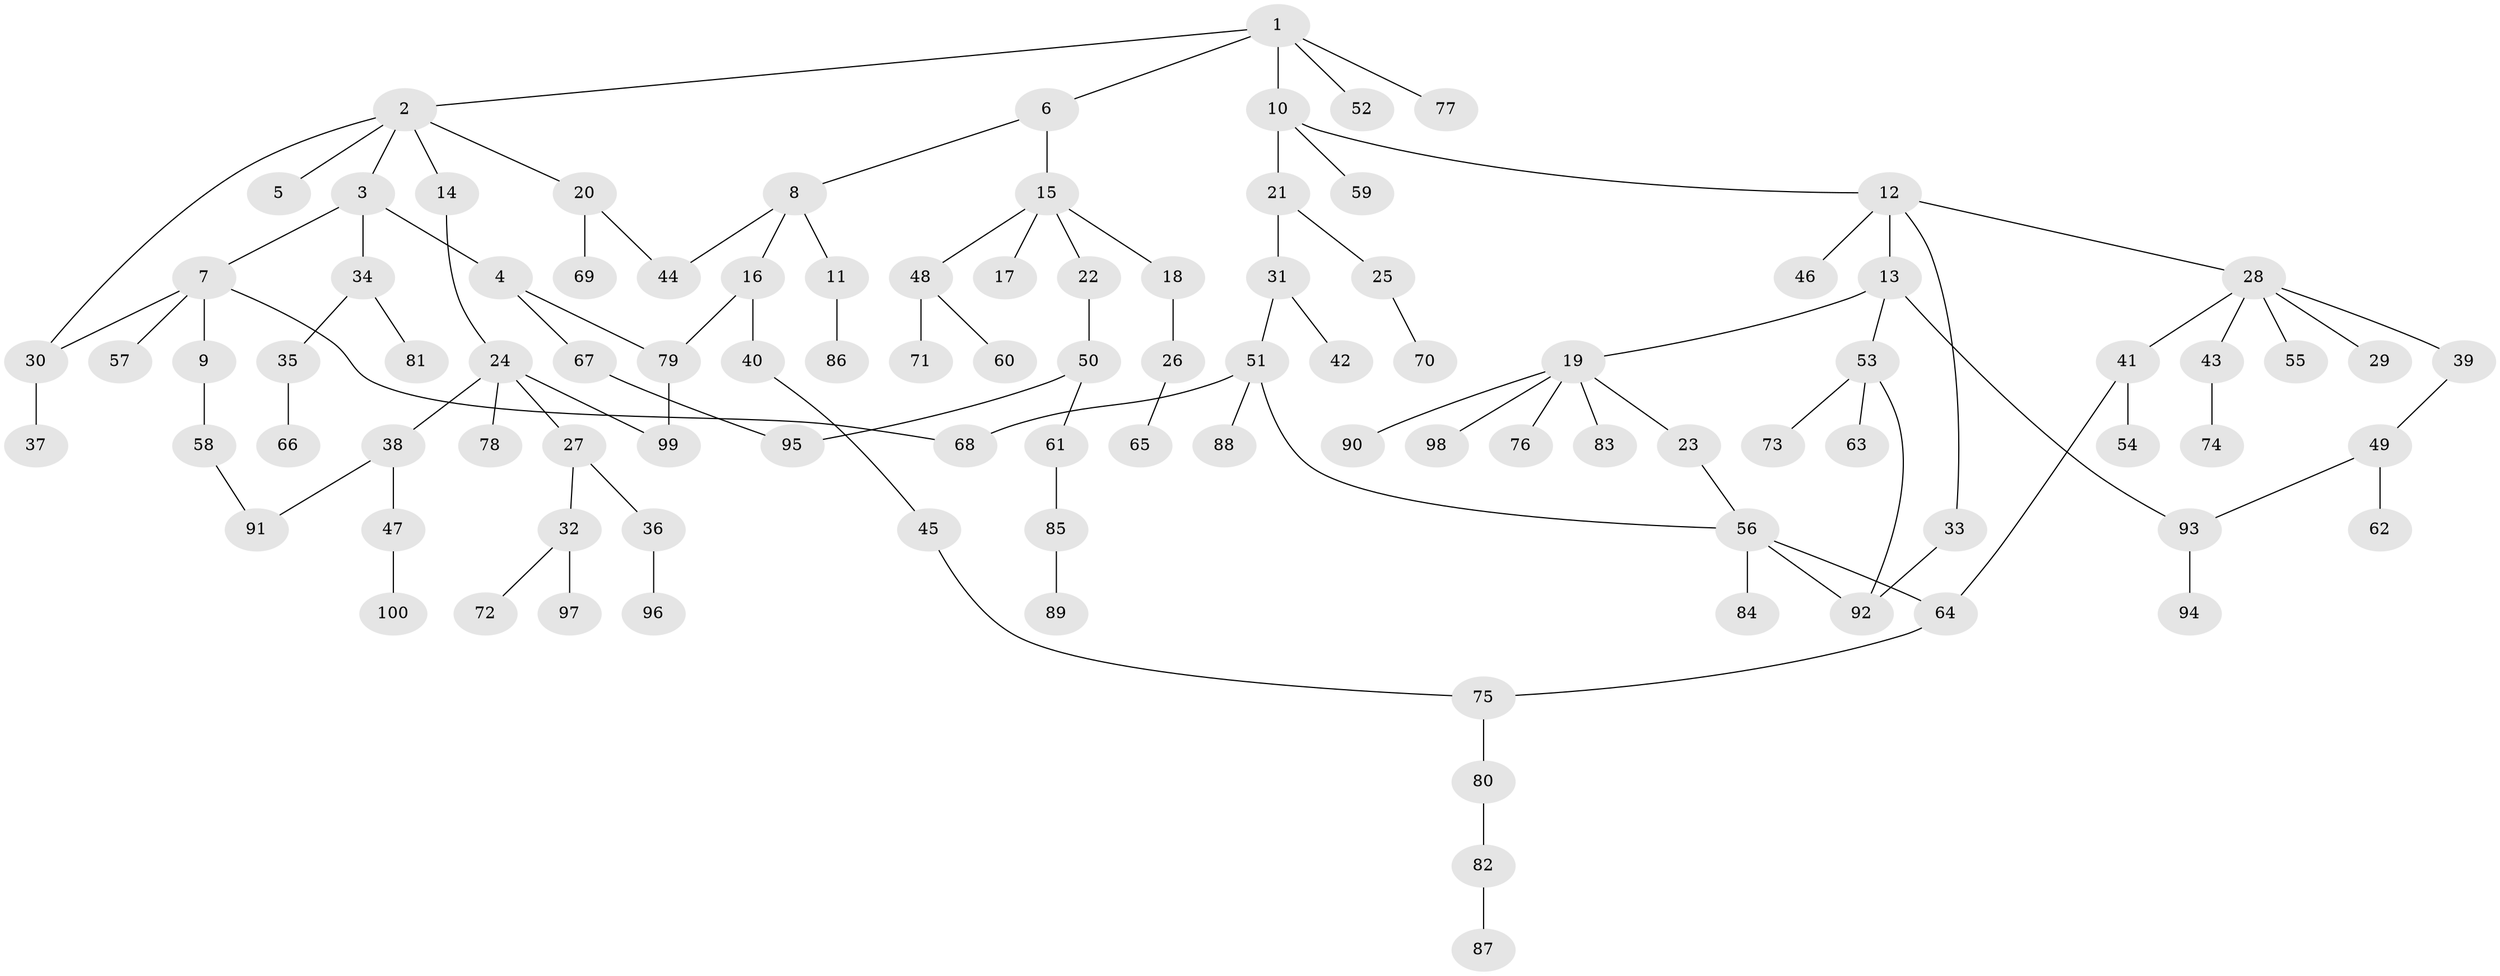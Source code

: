 // coarse degree distribution, {4: 0.058823529411764705, 6: 0.058823529411764705, 7: 0.029411764705882353, 1: 0.45588235294117646, 3: 0.1323529411764706, 5: 0.058823529411764705, 2: 0.20588235294117646}
// Generated by graph-tools (version 1.1) at 2025/23/03/03/25 07:23:33]
// undirected, 100 vertices, 112 edges
graph export_dot {
graph [start="1"]
  node [color=gray90,style=filled];
  1;
  2;
  3;
  4;
  5;
  6;
  7;
  8;
  9;
  10;
  11;
  12;
  13;
  14;
  15;
  16;
  17;
  18;
  19;
  20;
  21;
  22;
  23;
  24;
  25;
  26;
  27;
  28;
  29;
  30;
  31;
  32;
  33;
  34;
  35;
  36;
  37;
  38;
  39;
  40;
  41;
  42;
  43;
  44;
  45;
  46;
  47;
  48;
  49;
  50;
  51;
  52;
  53;
  54;
  55;
  56;
  57;
  58;
  59;
  60;
  61;
  62;
  63;
  64;
  65;
  66;
  67;
  68;
  69;
  70;
  71;
  72;
  73;
  74;
  75;
  76;
  77;
  78;
  79;
  80;
  81;
  82;
  83;
  84;
  85;
  86;
  87;
  88;
  89;
  90;
  91;
  92;
  93;
  94;
  95;
  96;
  97;
  98;
  99;
  100;
  1 -- 2;
  1 -- 6;
  1 -- 10;
  1 -- 52;
  1 -- 77;
  2 -- 3;
  2 -- 5;
  2 -- 14;
  2 -- 20;
  2 -- 30;
  3 -- 4;
  3 -- 7;
  3 -- 34;
  4 -- 67;
  4 -- 79;
  6 -- 8;
  6 -- 15;
  7 -- 9;
  7 -- 30;
  7 -- 57;
  7 -- 68;
  8 -- 11;
  8 -- 16;
  8 -- 44;
  9 -- 58;
  10 -- 12;
  10 -- 21;
  10 -- 59;
  11 -- 86;
  12 -- 13;
  12 -- 28;
  12 -- 33;
  12 -- 46;
  13 -- 19;
  13 -- 53;
  13 -- 93;
  14 -- 24;
  15 -- 17;
  15 -- 18;
  15 -- 22;
  15 -- 48;
  16 -- 40;
  16 -- 79;
  18 -- 26;
  19 -- 23;
  19 -- 76;
  19 -- 83;
  19 -- 90;
  19 -- 98;
  20 -- 44;
  20 -- 69;
  21 -- 25;
  21 -- 31;
  22 -- 50;
  23 -- 56;
  24 -- 27;
  24 -- 38;
  24 -- 78;
  24 -- 99;
  25 -- 70;
  26 -- 65;
  27 -- 32;
  27 -- 36;
  28 -- 29;
  28 -- 39;
  28 -- 41;
  28 -- 43;
  28 -- 55;
  30 -- 37;
  31 -- 42;
  31 -- 51;
  32 -- 72;
  32 -- 97;
  33 -- 92;
  34 -- 35;
  34 -- 81;
  35 -- 66;
  36 -- 96;
  38 -- 47;
  38 -- 91;
  39 -- 49;
  40 -- 45;
  41 -- 54;
  41 -- 64;
  43 -- 74;
  45 -- 75;
  47 -- 100;
  48 -- 60;
  48 -- 71;
  49 -- 62;
  49 -- 93;
  50 -- 61;
  50 -- 95;
  51 -- 56;
  51 -- 68;
  51 -- 88;
  53 -- 63;
  53 -- 73;
  53 -- 92;
  56 -- 84;
  56 -- 92;
  56 -- 64;
  58 -- 91;
  61 -- 85;
  64 -- 75;
  67 -- 95;
  75 -- 80;
  79 -- 99;
  80 -- 82;
  82 -- 87;
  85 -- 89;
  93 -- 94;
}
